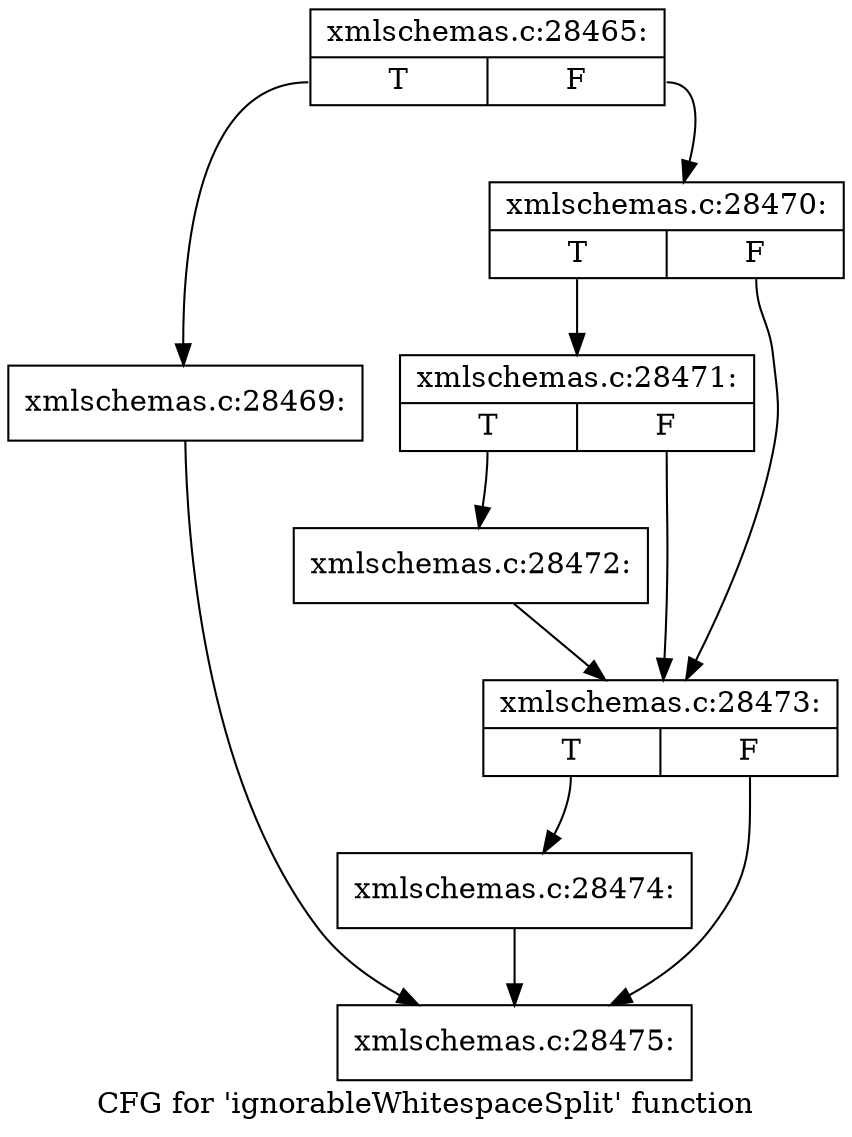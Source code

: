 digraph "CFG for 'ignorableWhitespaceSplit' function" {
	label="CFG for 'ignorableWhitespaceSplit' function";

	Node0x56dcd80 [shape=record,label="{xmlschemas.c:28465:|{<s0>T|<s1>F}}"];
	Node0x56dcd80:s0 -> Node0x56e0700;
	Node0x56dcd80:s1 -> Node0x56e0750;
	Node0x56e0700 [shape=record,label="{xmlschemas.c:28469:}"];
	Node0x56e0700 -> Node0x56e1bf0;
	Node0x56e0750 [shape=record,label="{xmlschemas.c:28470:|{<s0>T|<s1>F}}"];
	Node0x56e0750:s0 -> Node0x56e0ba0;
	Node0x56e0750:s1 -> Node0x56e0b50;
	Node0x56e0ba0 [shape=record,label="{xmlschemas.c:28471:|{<s0>T|<s1>F}}"];
	Node0x56e0ba0:s0 -> Node0x56e0b00;
	Node0x56e0ba0:s1 -> Node0x56e0b50;
	Node0x56e0b00 [shape=record,label="{xmlschemas.c:28472:}"];
	Node0x56e0b00 -> Node0x56e0b50;
	Node0x56e0b50 [shape=record,label="{xmlschemas.c:28473:|{<s0>T|<s1>F}}"];
	Node0x56e0b50:s0 -> Node0x56e1ba0;
	Node0x56e0b50:s1 -> Node0x56e1bf0;
	Node0x56e1ba0 [shape=record,label="{xmlschemas.c:28474:}"];
	Node0x56e1ba0 -> Node0x56e1bf0;
	Node0x56e1bf0 [shape=record,label="{xmlschemas.c:28475:}"];
}
